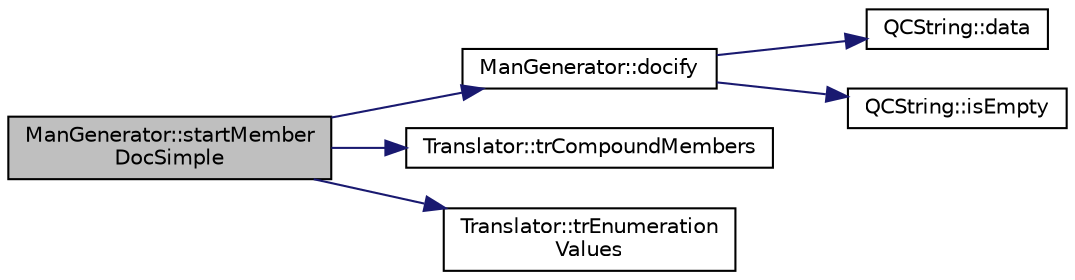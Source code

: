 digraph "ManGenerator::startMemberDocSimple"
{
 // LATEX_PDF_SIZE
  edge [fontname="Helvetica",fontsize="10",labelfontname="Helvetica",labelfontsize="10"];
  node [fontname="Helvetica",fontsize="10",shape=record];
  rankdir="LR";
  Node1 [label="ManGenerator::startMember\lDocSimple",height=0.2,width=0.4,color="black", fillcolor="grey75", style="filled", fontcolor="black",tooltip=" "];
  Node1 -> Node2 [color="midnightblue",fontsize="10",style="solid",fontname="Helvetica"];
  Node2 [label="ManGenerator::docify",height=0.2,width=0.4,color="black", fillcolor="white", style="filled",URL="$classManGenerator.html#ab9fcba9418faf4adb91f7643d5682da2",tooltip=" "];
  Node2 -> Node3 [color="midnightblue",fontsize="10",style="solid",fontname="Helvetica"];
  Node3 [label="QCString::data",height=0.2,width=0.4,color="black", fillcolor="white", style="filled",URL="$classQCString.html#ac3aa3ac1a1c36d3305eba22a2eb0d098",tooltip=" "];
  Node2 -> Node4 [color="midnightblue",fontsize="10",style="solid",fontname="Helvetica"];
  Node4 [label="QCString::isEmpty",height=0.2,width=0.4,color="black", fillcolor="white", style="filled",URL="$classQCString.html#a621c4090d69ad7d05ef8e5234376c3d8",tooltip=" "];
  Node1 -> Node5 [color="midnightblue",fontsize="10",style="solid",fontname="Helvetica"];
  Node5 [label="Translator::trCompoundMembers",height=0.2,width=0.4,color="black", fillcolor="white", style="filled",URL="$classTranslator.html#a6c32b990a668865e04330007c37ecb2a",tooltip=" "];
  Node1 -> Node6 [color="midnightblue",fontsize="10",style="solid",fontname="Helvetica"];
  Node6 [label="Translator::trEnumeration\lValues",height=0.2,width=0.4,color="black", fillcolor="white", style="filled",URL="$classTranslator.html#a61bb38a3a5fa42b9e1b1045a5151f092",tooltip=" "];
}
